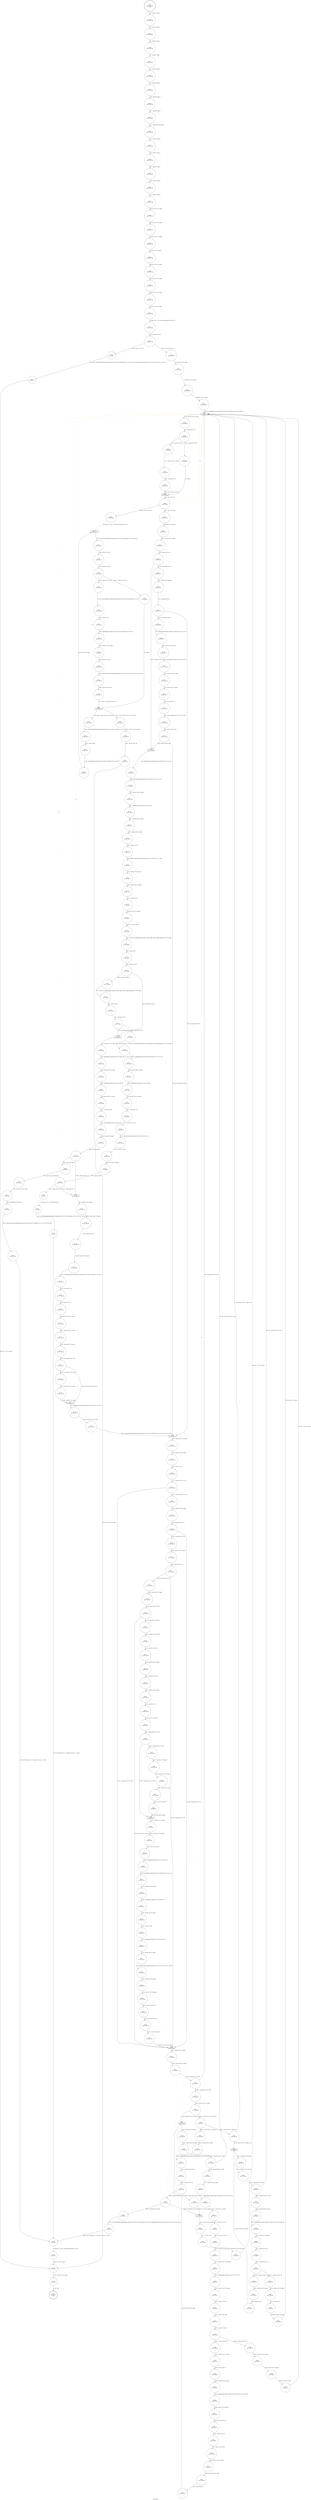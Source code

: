 digraph read_remote {
label="read_remote"
5635 [label="N5635\n(rp:0, ep:0)\nexit", shape="doublecircle"]
5636 [label="N5636\n(rp:267, ep:267)\nentry", shape="doublecircle"]
5636 -> 5638 [label="%4 = alloca i32, align 4"]
5638 [label="N5638\n(rp:266, ep:266)", shape="circle"]
5638 -> 5639 [label="%5 = alloca i32, align 4"]
5639 [label="N5639\n(rp:265, ep:265)", shape="circle"]
5639 -> 5640 [label="%6 = alloca i32, align 4"]
5640 [label="N5640\n(rp:264, ep:264)", shape="circle"]
5640 -> 5641 [label="%7 = alloca i8*, align 8"]
5641 [label="N5641\n(rp:263, ep:263)", shape="circle"]
5641 -> 5642 [label="%8 = alloca i64, align 8"]
5642 [label="N5642\n(rp:262, ep:262)", shape="circle"]
5642 -> 5643 [label="%9 = alloca i64, align 8"]
5643 [label="N5643\n(rp:261, ep:261)", shape="circle"]
5643 -> 5644 [label="%10 = alloca i64, align 8"]
5644 [label="N5644\n(rp:260, ep:260)", shape="circle"]
5644 -> 5645 [label="%11 = alloca i64, align 8"]
5645 [label="N5645\n(rp:259, ep:259)", shape="circle"]
5645 -> 5646 [label="%12 = alloca [2048 x i8], align 16"]
5646 [label="N5646\n(rp:258, ep:258)", shape="circle"]
5646 -> 5647 [label="%13 = alloca i32, align 4"]
5647 [label="N5647\n(rp:257, ep:257)", shape="circle"]
5647 -> 5648 [label="%14 = alloca i32, align 4"]
5648 [label="N5648\n(rp:256, ep:256)", shape="circle"]
5648 -> 5649 [label="%15 = alloca i32, align 4"]
5649 [label="N5649\n(rp:255, ep:255)", shape="circle"]
5649 -> 5650 [label="%16 = alloca i32, align 4"]
5650 [label="N5650\n(rp:254, ep:254)", shape="circle"]
5650 -> 5651 [label="%17 = alloca i32, align 4"]
5651 [label="N5651\n(rp:253, ep:253)", shape="circle"]
5651 -> 5653 [label="store i32 %0, i32* %5, align 4"]
5653 [label="N5653\n(rp:252, ep:252)", shape="circle"]
5653 -> 5655 [label="store i32 %1, i32* %6, align 4"]
5655 [label="N5655\n(rp:251, ep:251)", shape="circle"]
5655 -> 5658 [label="store i8* %2, i8** %7, align 8"]
5658 [label="N5658\n(rp:250, ep:250)", shape="circle"]
5658 -> 5664 [label="store i64 0, i64* %8, align 8"]
5664 [label="N5664\n(rp:249, ep:249)", shape="circle"]
5664 -> 5666 [label="store i32 0, i32* %13, align 4"]
5666 [label="N5666\n(rp:248, ep:248)", shape="circle"]
5666 -> 5668 [label="store i32 0, i32* %14, align 4"]
5668 [label="N5668\n(rp:247, ep:247)", shape="circle"]
5668 -> 5670 [label="store i32 0, i32* %15, align 4"]
5670 [label="N5670\n(rp:246, ep:246)", shape="circle"]
5670 -> 5672 [label="store i32 0, i32* %16, align 4"]
5672 [label="N5672\n(rp:245, ep:245)", shape="circle"]
5672 -> 5673 [label="do_timeout --@-- %18 = call i32 @do_timeout(i32 300, i32 1)", style="dashed", color="blue"]
5673 [label="N5673\n(rp:244, ep:244)", shape="circle"]
5673 -> 5674 [label="%19 = icmp ne i32 %18, 0"]
5674 [label="N5674\n(rp:243, ep:243)", shape="circle"]
5674 -> 5943 [label="[%19 = icmp ne i32 %18, 0]"]
5674 -> 5944 [label="[!(%19 = icmp ne i32 %18, 0)]"]
5676 [label="N5676\n(rp:3, ep:3)", shape="circle"]
5676 -> 5941 [label="store i32 -1, i32* %4, align 4"]
5679 [label="N5679\n(rp:241, ep:241)", shape="circle"]
5679 -> 5680 [label="store i64 0, i64* %9, align 8"]
5680 [label="N5680\n(rp:240, ep:240)", shape="circle"]
5680 -> 5681 [label="store i32 0, i32* %17, align 4"]
5681 [label="N5681\n(rp:239, ep:239)", shape="circle"]
5681 -> 5683 [label="store i8 0, i8* getelementptr inbounds ([200 x i8], [200 x i8]* @neterr, i64 0, i64 0), align 16"]
5683 [label="N5683\n(rp:238, ep:91)", shape="box"]
5683 -> 5684 [label="%24 = load i32, i32* %13, align 4"]
5683 -> 5683 [label="@", style="dashed", color="orange"]
5683 -> 5990 [label="@", style="dashed", color="orange"]
5683 -> 5690 [label="@", style="dashed", color="orange"]
5683 -> 5754 [label="@", style="dashed", color="orange"]
5683 -> 5739 [label="@", style="dashed", color="orange"]
5684 [label="N5684\n(rp:237, ep:90)", shape="circle"]
5684 -> 5685 [label="%25 = icmp ne i32 %24, 0"]
5685 [label="N5685\n(rp:236, ep:89)", shape="circle"]
5685 -> 5945 [label="[%25 = icmp ne i32 %24, 0]"]
5685 -> 5946 [label="[!(%25 = icmp ne i32 %24, 0)]"]
5687 [label="N5687\n(rp:233, ep:87)", shape="circle"]
5687 -> 5688 [label="%28 = icmp eq i32 %27, 0"]
5688 [label="N5688\n(rp:232, ep:85)", shape="circle"]
5688 -> 5689 [label="30 = [%28 = icmp eq i32 %27, 0]"]
5689 [label="N5689\n(rp:231, ep:84)", shape="box"]
5689 -> 5690 [label="%31 = xor i1 %30, true"]
5690 [label="N5690\n(rp:230, ep:83)", shape="circle"]
5690 -> 5949 [label="[%31 = xor i1 %30, true]"]
5690 -> 5950 [label="[!(%31 = xor i1 %30, true)]"]
5692 [label="N5692\n(rp:206, ep:112)", shape="circle"]
5692 -> 5693 [label="%33 = load i64, i64* %9, align 8"]
5693 [label="N5693\n(rp:205, ep:111)", shape="circle"]
5693 -> 5694 [label="%34 = icmp eq i64 %33, 0"]
5694 [label="N5694\n(rp:204, ep:110)", shape="circle"]
5694 -> 5952 [label="[!(%34 = icmp eq i64 %33, 0)]"]
5694 -> 5707 [label="[%34 = icmp eq i64 %33, 0]"]
5696 [label="N5696\n(rp:202, ep:175)", shape="circle"]
5696 -> 5697 [label="%37 = icmp ugt i64 %36, 0"]
5697 [label="N5697\n(rp:201, ep:173)", shape="circle"]
5697 -> 5953 [label="[%37 = icmp ugt i64 %36, 0]"]
5697 -> 5781 [label="[!(%37 = icmp ugt i64 %36, 0)]"]
5699 [label="N5699\n(rp:199, ep:121)", shape="circle"]
5699 -> 5700 [label="%40 = load i64, i64* %9, align 8"]
5700 [label="N5700\n(rp:198, ep:120)", shape="circle"]
5700 -> 5701 [label="%41 = getelementptr inbounds i8, i8* %39, i64 %40"]
5701 [label="N5701\n(rp:197, ep:119)", shape="circle"]
5701 -> 5702 [label="%42 = load i64, i64* %10, align 8"]
5702 [label="N5702\n(rp:196, ep:118)", shape="circle"]
5702 -> 5703 [label="%43 = load i64, i64* %9, align 8"]
5703 [label="N5703\n(rp:195, ep:117)", shape="circle"]
5703 -> 5704 [label="%44 = sub i64 %42, %43"]
5704 [label="N5704\n(rp:194, ep:116)", shape="circle"]
5704 -> 5705 [label="%45 = call i8* @memchr(i8* %41, i32 10, i64 %44)"]
5705 [label="N5705\n(rp:193, ep:115)", shape="circle"]
5705 -> 5706 [label="%46 = icmp eq i8* %45, null"]
5706 [label="N5706\n(rp:192, ep:114)", shape="circle"]
5706 -> 5707 [label="[%46 = icmp eq i8* %45, null]"]
5706 -> 5781 [label="[!(%46 = icmp eq i8* %45, null)]"]
5707 [label="N5707\n(rp:191, ep:82)", shape="box"]
5707 -> 5708 [label="%48 = getelementptr inbounds [2048 x i8], [2048 x i8]* %12, i32 0, i32 0"]
5708 [label="N5708\n(rp:190, ep:81)", shape="circle"]
5708 -> 5709 [label="%49 = getelementptr inbounds [2048 x i8], [2048 x i8]* %12, i32 0, i32 0"]
5709 [label="N5709\n(rp:189, ep:80)", shape="circle"]
5709 -> 5710 [label="%50 = load i64, i64* %9, align 8"]
5710 [label="N5710\n(rp:188, ep:79)", shape="circle"]
5710 -> 5711 [label="%51 = getelementptr inbounds i8, i8* %49, i64 %50"]
5711 [label="N5711\n(rp:187, ep:78)", shape="circle"]
5711 -> 5712 [label="%52 = load i64, i64* %10, align 8"]
5712 [label="N5712\n(rp:186, ep:77)", shape="circle"]
5712 -> 5713 [label="%53 = load i64, i64* %9, align 8"]
5713 [label="N5713\n(rp:185, ep:76)", shape="circle"]
5713 -> 5714 [label="%54 = sub i64 %52, %53"]
5714 [label="N5714\n(rp:184, ep:75)", shape="circle"]
5714 -> 5715 [label="call void @llvm.memmove.p0i8.p0i8.i64(i8* %48, i8* %51, i64 %54, i32 1, i1 false)"]
5715 [label="N5715\n(rp:183, ep:74)", shape="circle"]
5715 -> 5716 [label="%55 = load i64, i64* %9, align 8"]
5716 [label="N5716\n(rp:182, ep:73)", shape="circle"]
5716 -> 5717 [label="%56 = load i64, i64* %10, align 8"]
5717 [label="N5717\n(rp:181, ep:72)", shape="circle"]
5717 -> 5718 [label="%57 = sub i64 %56, %55"]
5718 [label="N5718\n(rp:180, ep:71)", shape="circle"]
5718 -> 5719 [label="store i64 %57, i64* %10, align 8"]
5719 [label="N5719\n(rp:179, ep:70)", shape="circle"]
5719 -> 5720 [label="store i64 0, i64* %9, align 8"]
5720 [label="N5720\n(rp:178, ep:69)", shape="circle"]
5720 -> 5721 [label="%58 = load i32, i32* getelementptr inbounds (%struct.config, %struct.config* @config, i32 0, i32 6), align 8"]
5721 [label="N5721\n(rp:177, ep:68)", shape="circle"]
5721 -> 5722 [label="%59 = and i32 %58, 4"]
5722 [label="N5722\n(rp:176, ep:67)", shape="circle"]
5722 -> 5723 [label="%60 = icmp ne i32 %59, 0"]
5723 [label="N5723\n(rp:175, ep:66)", shape="circle"]
5723 -> 5957 [label="[%60 = icmp ne i32 %59, 0]"]
5723 -> 5745 [label="[!(%60 = icmp ne i32 %59, 0)]"]
5725 [label="N5725\n(rp:173, ep:64)", shape="circle"]
5725 -> 5726 [label="%63 = and i32 %62, 8"]
5726 [label="N5726\n(rp:172, ep:63)", shape="circle"]
5726 -> 5727 [label="%64 = icmp eq i32 %63, 0"]
5727 [label="N5727\n(rp:171, ep:62)", shape="circle"]
5727 -> 5959 [label="[%64 = icmp eq i32 %63, 0]"]
5727 -> 5745 [label="[!(%64 = icmp eq i32 %63, 0)]"]
5729 [label="N5729\n(rp:154, ep:49)", shape="circle"]
5729 -> 5730 [label="%67 = getelementptr inbounds [2048 x i8], [2048 x i8]* %12, i32 0, i32 0"]
5730 [label="N5730\n(rp:153, ep:48)", shape="circle"]
5730 -> 5731 [label="%68 = load i64, i64* %10, align 8"]
5731 [label="N5731\n(rp:152, ep:47)", shape="circle"]
5731 -> 5732 [label="%69 = getelementptr inbounds i8, i8* %67, i64 %68"]
5732 [label="N5732\n(rp:151, ep:46)", shape="circle"]
5732 -> 5733 [label="%70 = load i64, i64* %10, align 8"]
5733 [label="N5733\n(rp:150, ep:45)", shape="circle"]
5733 -> 5734 [label="%71 = sub i64 2048, %70"]
5734 [label="N5734\n(rp:149, ep:44)", shape="circle"]
5734 -> 5735 [label="%72 = trunc i64 %71 to i32"]
5735 [label="N5735\n(rp:148, ep:43)", shape="circle"]
5735 -> 5736 [label="%73 = call i32 @SSL_read(%struct.ssl_st* %66, i8* %69, i32 %72)"]
5736 [label="N5736\n(rp:147, ep:42)", shape="circle"]
5736 -> 5737 [label="%74 = sext i32 %73 to i64"]
5737 [label="N5737\n(rp:146, ep:41)", shape="circle"]
5737 -> 5738 [label="store i64 %74, i64* %8, align 8"]
5738 [label="N5738\n(rp:145, ep:40)", shape="circle"]
5738 -> 5739 [label="%75 = icmp eq i64 %74, -1"]
5739 [label="N5739\n(rp:144, ep:39)", shape="circle"]
5739 -> 5961 [label="[%75 = icmp eq i64 %74, -1]"]
5739 -> 5762 [label="[!(%75 = icmp eq i64 %74, -1)]"]
5741 [label="N5741\n(rp:8, ep:8)", shape="circle"]
5741 -> 5742 [label="%78 = call i8* @strncpy(i8* getelementptr inbounds ([200 x i8], [200 x i8]* @neterr, i32 0, i32 0), i8* %77, i64 200)"]
5742 [label="N5742\n(rp:7, ep:7)", shape="circle"]
5742 -> 5938 [label="%79 = call i32 bitcast (i32 (...)* @assert to i32 (i32, ...)*)(i32 0)"]
5745 [label="N5745\n(rp:170, ep:61)", shape="box"]
5745 -> 5746 [label="%82 = load i32, i32* %5, align 4"]
5746 [label="N5746\n(rp:169, ep:60)", shape="circle"]
5746 -> 5747 [label="%83 = getelementptr inbounds [2048 x i8], [2048 x i8]* %12, i32 0, i32 0"]
5747 [label="N5747\n(rp:168, ep:59)", shape="circle"]
5747 -> 5748 [label="%84 = load i64, i64* %10, align 8"]
5748 [label="N5748\n(rp:167, ep:58)", shape="circle"]
5748 -> 5749 [label="%85 = getelementptr inbounds i8, i8* %83, i64 %84"]
5749 [label="N5749\n(rp:166, ep:57)", shape="circle"]
5749 -> 5750 [label="%86 = load i64, i64* %10, align 8"]
5750 [label="N5750\n(rp:165, ep:56)", shape="circle"]
5750 -> 5751 [label="%87 = sub i64 2048, %86"]
5751 [label="N5751\n(rp:164, ep:55)", shape="circle"]
5751 -> 5752 [label="%88 = call i64 @read(i32 %82, i8* %85, i64 %87)"]
5752 [label="N5752\n(rp:163, ep:54)", shape="circle"]
5752 -> 5753 [label="store i64 %88, i64* %8, align 8"]
5753 [label="N5753\n(rp:162, ep:53)", shape="circle"]
5753 -> 5754 [label="%89 = icmp eq i64 %88, -1"]
5754 [label="N5754\n(rp:161, ep:52)", shape="circle"]
5754 -> 5963 [label="[%89 = icmp eq i64 %88, -1]"]
5754 -> 5762 [label="[!(%89 = icmp eq i64 %88, -1)]"]
5756 [label="N5756\n(rp:159, ep:15)", shape="circle"]
5756 -> 5757 [label="%92 = load i32, i32* %91, align 4"]
5757 [label="N5757\n(rp:158, ep:14)", shape="circle"]
5757 -> 5758 [label="%93 = call i8* @strerror(i32 %92)"]
5758 [label="N5758\n(rp:157, ep:13)", shape="circle"]
5758 -> 5759 [label="%94 = call i8* @strncpy(i8* getelementptr inbounds ([200 x i8], [200 x i8]* @neterr, i32 0, i32 0), i8* %93, i64 200)"]
5759 [label="N5759\n(rp:156, ep:12)", shape="circle"]
5759 -> 5938 [label="%95 = call i32 bitcast (i32 (...)* @assert to i32 (i32, ...)*)(i32 0)"]
5762 [label="N5762\n(rp:143, ep:192)", shape="box"]
5762 -> 5763 [label="%98 = load i64, i64* %8, align 8"]
5763 [label="N5763\n(rp:142, ep:191)", shape="circle"]
5763 -> 5764 [label="%99 = load i64, i64* %10, align 8"]
5764 [label="N5764\n(rp:141, ep:190)", shape="circle"]
5764 -> 5765 [label="%100 = add i64 %99, %98"]
5765 [label="N5765\n(rp:140, ep:189)", shape="circle"]
5765 -> 5766 [label="store i64 %100, i64* %10, align 8"]
5766 [label="N5766\n(rp:139, ep:188)", shape="circle"]
5766 -> 5767 [label="%101 = call i64 @strlen(i8* getelementptr inbounds ([200 x i8], [200 x i8]* @neterr, i32 0, i32 0))"]
5767 [label="N5767\n(rp:138, ep:187)", shape="circle"]
5767 -> 5768 [label="%102 = sub i64 200, %101"]
5768 [label="N5768\n(rp:137, ep:186)", shape="circle"]
5768 -> 5769 [label="%103 = sub i64 %102, 1"]
5769 [label="N5769\n(rp:136, ep:185)", shape="circle"]
5769 -> 5770 [label="store i64 %103, i64* %11, align 8"]
5770 [label="N5770\n(rp:135, ep:184)", shape="circle"]
5770 -> 5771 [label="%104 = load i64, i64* %11, align 8"]
5771 [label="N5771\n(rp:134, ep:183)", shape="circle"]
5771 -> 5772 [label="%105 = load i64, i64* %10, align 8"]
5772 [label="N5772\n(rp:133, ep:182)", shape="circle"]
5772 -> 5773 [label="%106 = icmp ugt i64 %104, %105"]
5773 [label="N5773\n(rp:132, ep:181)", shape="circle"]
5773 -> 5965 [label="[%106 = icmp ugt i64 %104, %105]"]
5773 -> 5777 [label="[!(%106 = icmp ugt i64 %104, %105)]"]
5775 [label="N5775\n(rp:130, ep:179)", shape="circle"]
5775 -> 5777 [label="store i64 %108, i64* %11, align 8"]
5777 [label="N5777\n(rp:129, ep:178)", shape="box"]
5777 -> 5778 [label="%110 = getelementptr inbounds [2048 x i8], [2048 x i8]* %12, i32 0, i32 0"]
5778 [label="N5778\n(rp:128, ep:176)", shape="circle"]
5778 -> 5779 [label="%111 = load i64, i64* %11, align 8"]
5779 [label="N5779\n(rp:127, ep:174)", shape="circle"]
5779 -> 5781 [label="%112 = call i8* @strncat(i8* getelementptr inbounds ([200 x i8], [200 x i8]* @neterr, i32 0, i32 0), i8* %110, i64 %111)"]
5781 [label="N5781\n(rp:126, ep:172)", shape="box"]
5781 -> 5782 [label="%114 = load i32, i32* %16, align 4"]
5782 [label="N5782\n(rp:125, ep:171)", shape="circle"]
5782 -> 5783 [label="%115 = load i32, i32* %6, align 4"]
5783 [label="N5783\n(rp:124, ep:170)", shape="circle"]
5783 -> 5784 [label="%116 = sub i32 %115, 1"]
5784 [label="N5784\n(rp:123, ep:169)", shape="circle"]
5784 -> 5785 [label="%117 = icmp sle i32 %114, %116"]
5785 [label="N5785\n(rp:122, ep:168)", shape="circle"]
5785 -> 5967 [label="[%117 = icmp sle i32 %114, %116]"]
5785 -> 5829 [label="[!(%117 = icmp sle i32 %114, %116)]"]
5787 [label="N5787\n(rp:120, ep:166)", shape="circle"]
5787 -> 5788 [label="%120 = icmp sgt i64 %119, 0"]
5788 [label="N5788\n(rp:119, ep:165)", shape="circle"]
5788 -> 5969 [label="[%120 = icmp sgt i64 %119, 0]"]
5788 -> 5829 [label="[!(%120 = icmp sgt i64 %119, 0)]"]
5790 [label="N5790\n(rp:117, ep:163)", shape="circle"]
5790 -> 5791 [label="%123 = icmp sgt i32 %122, 0"]
5791 [label="N5791\n(rp:116, ep:162)", shape="circle"]
5791 -> 5971 [label="[%123 = icmp sgt i32 %122, 0]"]
5791 -> 5829 [label="[!(%123 = icmp sgt i32 %122, 0)]"]
5793 [label="N5793\n(rp:114, ep:160)", shape="circle"]
5793 -> 5794 [label="%126 = icmp ne i8* %125, null"]
5794 [label="N5794\n(rp:113, ep:159)", shape="circle"]
5794 -> 5973 [label="[%126 = icmp ne i8* %125, null]"]
5794 -> 5829 [label="[!(%126 = icmp ne i8* %125, null)]"]
5796 [label="N5796\n(rp:111, ep:157)", shape="circle"]
5796 -> 5797 [label="%129 = sext i32 %128 to i64"]
5797 [label="N5797\n(rp:110, ep:156)", shape="circle"]
5797 -> 5798 [label="%130 = load i64, i64* %8, align 8"]
5798 [label="N5798\n(rp:109, ep:155)", shape="circle"]
5798 -> 5799 [label="%131 = add i64 %129, %130"]
5799 [label="N5799\n(rp:108, ep:154)", shape="circle"]
5799 -> 5800 [label="%132 = load i32, i32* %6, align 4"]
5800 [label="N5800\n(rp:107, ep:153)", shape="circle"]
5800 -> 5801 [label="%133 = sub i32 %132, 1"]
5801 [label="N5801\n(rp:106, ep:152)", shape="circle"]
5801 -> 5802 [label="%134 = sext i32 %133 to i64"]
5802 [label="N5802\n(rp:105, ep:151)", shape="circle"]
5802 -> 5803 [label="%135 = icmp sgt i64 %131, %134"]
5803 [label="N5803\n(rp:104, ep:150)", shape="circle"]
5803 -> 5975 [label="[%135 = icmp sgt i64 %131, %134]"]
5803 -> 5810 [label="[!(%135 = icmp sgt i64 %131, %134)]"]
5805 [label="N5805\n(rp:102, ep:148)", shape="circle"]
5805 -> 5806 [label="%138 = load i32, i32* %16, align 4"]
5806 [label="N5806\n(rp:101, ep:147)", shape="circle"]
5806 -> 5807 [label="%139 = sub i32 %137, %138"]
5807 [label="N5807\n(rp:100, ep:146)", shape="circle"]
5807 -> 5808 [label="%140 = sext i32 %139 to i64"]
5808 [label="N5808\n(rp:99, ep:145)", shape="circle"]
5808 -> 5810 [label="store i64 %140, i64* %8, align 8"]
5810 [label="N5810\n(rp:98, ep:144)", shape="box"]
5810 -> 5811 [label="%142 = load i8*, i8** %7, align 8"]
5811 [label="N5811\n(rp:97, ep:143)", shape="circle"]
5811 -> 5812 [label="%143 = load i32, i32* %16, align 4"]
5812 [label="N5812\n(rp:96, ep:142)", shape="circle"]
5812 -> 5813 [label="%144 = sext i32 %143 to i64"]
5813 [label="N5813\n(rp:95, ep:141)", shape="circle"]
5813 -> 5814 [label="%145 = getelementptr inbounds i8, i8* %142, i64 %144"]
5814 [label="N5814\n(rp:94, ep:140)", shape="circle"]
5814 -> 5815 [label="%146 = getelementptr inbounds [2048 x i8], [2048 x i8]* %12, i32 0, i32 0"]
5815 [label="N5815\n(rp:93, ep:139)", shape="circle"]
5815 -> 5816 [label="%147 = load i64, i64* %10, align 8"]
5816 [label="N5816\n(rp:92, ep:138)", shape="circle"]
5816 -> 5817 [label="%148 = getelementptr inbounds i8, i8* %146, i64 %147"]
5817 [label="N5817\n(rp:91, ep:137)", shape="circle"]
5817 -> 5818 [label="%149 = load i64, i64* %8, align 8"]
5818 [label="N5818\n(rp:90, ep:136)", shape="circle"]
5818 -> 5819 [label="%150 = sub i64 0, %149"]
5819 [label="N5819\n(rp:89, ep:135)", shape="circle"]
5819 -> 5820 [label="%151 = getelementptr inbounds i8, i8* %148, i64 %150"]
5820 [label="N5820\n(rp:88, ep:134)", shape="circle"]
5820 -> 5821 [label="%152 = load i64, i64* %8, align 8"]
5821 [label="N5821\n(rp:87, ep:133)", shape="circle"]
5821 -> 5822 [label="call void @llvm.memcpy.p0i8.p0i8.i64(i8* %145, i8* %151, i64 %152, i32 1, i1 false)"]
5822 [label="N5822\n(rp:86, ep:132)", shape="circle"]
5822 -> 5823 [label="%153 = load i64, i64* %8, align 8"]
5823 [label="N5823\n(rp:85, ep:131)", shape="circle"]
5823 -> 5824 [label="%154 = load i32, i32* %16, align 4"]
5824 [label="N5824\n(rp:84, ep:130)", shape="circle"]
5824 -> 5825 [label="%155 = sext i32 %154 to i64"]
5825 [label="N5825\n(rp:83, ep:129)", shape="circle"]
5825 -> 5826 [label="%156 = add i64 %155, %153"]
5826 [label="N5826\n(rp:82, ep:128)", shape="circle"]
5826 -> 5827 [label="%157 = trunc i64 %156 to i32"]
5827 [label="N5827\n(rp:81, ep:127)", shape="circle"]
5827 -> 5829 [label="store i32 %157, i32* %16, align 4"]
5829 [label="N5829\n(rp:80, ep:126)", shape="box"]
5829 -> 5830 [label="%159 = load i64, i64* %9, align 8"]
5830 [label="N5830\n(rp:79, ep:125)", shape="circle"]
5830 -> 5831 [label="%160 = load i64, i64* %10, align 8"]
5831 [label="N5831\n(rp:78, ep:124)", shape="circle"]
5831 -> 5832 [label="%161 = icmp eq i64 %159, %160"]
5832 [label="N5832\n(rp:77, ep:123)", shape="circle"]
5832 -> 5978 [label="[!(%161 = icmp eq i64 %159, %160)]"]
5832 -> 5683 [label="[%161 = icmp eq i64 %159, %160]"]
5835 [label="N5835\n(rp:75, ep:228)", shape="circle"]
5835 -> 5980 [label="[%164 = load i32, i32* %17, align 4!=0]"]
5835 -> 5837 [label="[%164 = load i32, i32* %17, align 4==0]"]
5837 [label="N5837\n(rp:74, ep:196)", shape="box"]
5837 -> 5838 [label="%167 = load i64, i64* %9, align 8"]
5838 [label="N5838\n(rp:73, ep:195)", shape="circle"]
5838 -> 5839 [label="%168 = load i64, i64* %10, align 8"]
5839 [label="N5839\n(rp:72, ep:194)", shape="circle"]
5839 -> 5840 [label="%169 = icmp ult i64 %167, %168"]
5840 [label="N5840\n(rp:71, ep:193)", shape="circle"]
5840 -> 5985 [label="[%169 = icmp ult i64 %167, %168]"]
5840 -> 5683 [label="[!(%169 = icmp ult i64 %167, %168)]"]
5842 [label="N5842\n(rp:69, ep:220)", shape="circle"]
5842 -> 5843 [label="%172 = getelementptr inbounds [2048 x i8], [2048 x i8]* %12, i64 0, i64 %171"]
5843 [label="N5843\n(rp:68, ep:219)", shape="circle"]
5843 -> 5844 [label="%173 = load i8, i8* %172, align 1"]
5844 [label="N5844\n(rp:67, ep:218)", shape="circle"]
5844 -> 5845 [label="%174 = sext i8 %173 to i32"]
5845 [label="N5845\n(rp:66, ep:217)", shape="circle"]
5845 -> 5846 [label="%175 = sext i32 %174 to i64"]
5846 [label="N5846\n(rp:65, ep:216)", shape="circle"]
5846 -> 5847 [label="%176 = call i16** @__ctype_b_loc()"]
5847 [label="N5847\n(rp:64, ep:215)", shape="circle"]
5847 -> 5848 [label="%177 = load i16*, i16** %176, align 8"]
5848 [label="N5848\n(rp:63, ep:214)", shape="circle"]
5848 -> 5849 [label="%178 = getelementptr inbounds i16, i16* %177, i64 %175"]
5849 [label="N5849\n(rp:62, ep:213)", shape="circle"]
5849 -> 5850 [label="%179 = load i16, i16* %178, align 2"]
5850 [label="N5850\n(rp:61, ep:212)", shape="circle"]
5850 -> 5851 [label="%180 = zext i16 %179 to i32"]
5851 [label="N5851\n(rp:60, ep:211)", shape="circle"]
5851 -> 5852 [label="%181 = and i32 %180, 2048"]
5852 [label="N5852\n(rp:59, ep:210)", shape="circle"]
5852 -> 5853 [label="%182 = icmp ne i32 %181, 0"]
5853 [label="N5853\n(rp:58, ep:209)", shape="circle"]
5853 -> 5987 [label="[%182 = icmp ne i32 %181, 0]"]
5853 -> 5988 [label="[!(%182 = icmp ne i32 %181, 0)]"]
5855 [label="N5855\n(rp:52, ep:207)", shape="circle"]
5855 -> 5856 [label="%185 = mul i32 %184, 10"]
5856 [label="N5856\n(rp:51, ep:206)", shape="circle"]
5856 -> 5857 [label="%186 = load i64, i64* %9, align 8"]
5857 [label="N5857\n(rp:50, ep:205)", shape="circle"]
5857 -> 5858 [label="%187 = getelementptr inbounds [2048 x i8], [2048 x i8]* %12, i64 0, i64 %186"]
5858 [label="N5858\n(rp:49, ep:204)", shape="circle"]
5858 -> 5859 [label="%188 = load i8, i8* %187, align 1"]
5859 [label="N5859\n(rp:48, ep:203)", shape="circle"]
5859 -> 5860 [label="%189 = sext i8 %188 to i32"]
5860 [label="N5860\n(rp:47, ep:202)", shape="circle"]
5860 -> 5861 [label="%190 = sub i32 %189, 48"]
5861 [label="N5861\n(rp:46, ep:201)", shape="circle"]
5861 -> 5862 [label="%191 = add i32 %185, %190"]
5862 [label="N5862\n(rp:45, ep:200)", shape="circle"]
5862 -> 5870 [label="store i32 %191, i32* %15, align 4"]
5865 [label="N5865\n(rp:56, ep:98)", shape="circle"]
5865 -> 5866 [label="store i32 %193, i32* %14, align 4"]
5866 [label="N5866\n(rp:55, ep:95)", shape="circle"]
5866 -> 5867 [label="store i32 0, i32* %15, align 4"]
5867 [label="N5867\n(rp:54, ep:92)", shape="circle"]
5867 -> 5683 [label="store i32 1, i32* %17, align 4"]
5870 [label="N5870\n(rp:44, ep:199)", shape="circle"]
5870 -> 5871 [label="%196 = load i64, i64* %9, align 8"]
5871 [label="N5871\n(rp:43, ep:198)", shape="circle"]
5871 -> 5872 [label="%197 = add i64 %196, 1"]
5872 [label="N5872\n(rp:42, ep:197)", shape="circle"]
5872 -> 5837 [label="store i64 %197, i64* %9, align 8"]
5876 [label="N5876\n(rp:21, ep:108)", shape="circle"]
5876 -> 5877 [label="%201 = getelementptr inbounds [2048 x i8], [2048 x i8]* %12, i64 0, i64 %200"]
5877 [label="N5877\n(rp:20, ep:107)", shape="circle"]
5877 -> 5878 [label="%202 = load i8, i8* %201, align 1"]
5878 [label="N5878\n(rp:19, ep:106)", shape="circle"]
5878 -> 5879 [label="%203 = sext i8 %202 to i32"]
5879 [label="N5879\n(rp:18, ep:105)", shape="circle"]
5879 -> 5989 [label="[%203 = sext i8 %202 to i32==32]"]
5879 -> 5990 [label="[%203 = sext i8 %202 to i32!=32]"]
5884 [label="N5884\n(rp:15, ep:10)", shape="circle"]
5884 -> 5938 [label="%208 = call i32 bitcast (i32 (...)* @assert to i32 (i32, ...)*)(i32 0)"]
5886 [label="N5886\n(rp:13, ep:102)", shape="box"]
5886 -> 5887 [label="%210 = load i64, i64* %9, align 8"]
5887 [label="N5887\n(rp:12, ep:99)", shape="circle"]
5887 -> 5888 [label="%211 = add i64 %210, 1"]
5888 [label="N5888\n(rp:11, ep:96)", shape="circle"]
5888 -> 5889 [label="store i64 %211, i64* %9, align 8"]
5889 [label="N5889\n(rp:10, ep:93)", shape="circle"]
5889 -> 5683 [label="store i32 2, i32* %17, align 4"]
5892 [label="N5892\n(rp:39, ep:225)", shape="box"]
5892 -> 5893 [label="%214 = load i64, i64* %9, align 8"]
5893 [label="N5893\n(rp:38, ep:224)", shape="circle"]
5893 -> 5894 [label="%215 = load i64, i64* %10, align 8"]
5894 [label="N5894\n(rp:37, ep:223)", shape="circle"]
5894 -> 5895 [label="%216 = icmp ult i64 %214, %215"]
5895 [label="N5895\n(rp:36, ep:222)", shape="circle"]
5895 -> 5993 [label="[%216 = icmp ult i64 %214, %215]"]
5895 -> 5683 [label="[!(%216 = icmp ult i64 %214, %215)]"]
5897 [label="N5897\n(rp:34, ep:237)", shape="circle"]
5897 -> 5898 [label="%219 = getelementptr inbounds [2048 x i8], [2048 x i8]* %12, i64 0, i64 %218"]
5898 [label="N5898\n(rp:33, ep:236)", shape="circle"]
5898 -> 5899 [label="%220 = load i8, i8* %219, align 1"]
5899 [label="N5899\n(rp:32, ep:235)", shape="circle"]
5899 -> 5900 [label="%221 = sext i8 %220 to i32"]
5900 [label="N5900\n(rp:31, ep:234)", shape="circle"]
5900 -> 5901 [label="%222 = icmp eq i32 %221, 10"]
5901 [label="N5901\n(rp:30, ep:233)", shape="circle"]
5901 -> 5995 [label="[%222 = icmp eq i32 %221, 10]"]
5901 -> 5996 [label="[!(%222 = icmp eq i32 %221, 10)]"]
5903 [label="N5903\n(rp:25, ep:100)", shape="circle"]
5903 -> 5904 [label="%225 = add i64 %224, 1"]
5904 [label="N5904\n(rp:24, ep:97)", shape="circle"]
5904 -> 5905 [label="store i64 %225, i64* %9, align 8"]
5905 [label="N5905\n(rp:23, ep:94)", shape="circle"]
5905 -> 5683 [label="store i32 0, i32* %17, align 4"]
5909 [label="N5909\n(rp:28, ep:231)", shape="circle"]
5909 -> 5910 [label="%229 = add i64 %228, 1"]
5910 [label="N5910\n(rp:27, ep:229)", shape="circle"]
5910 -> 5892 [label="store i64 %229, i64* %9, align 8"]
5916 [label="N5916\n(rp:228, ep:33)", shape="box"]
5916 -> 5917 [label="%235 = load i8, i8* getelementptr inbounds ([200 x i8], [200 x i8]* @neterr, i64 0, i64 0), align 16"]
5916 -> 5916 [label="@", style="dashed", color="orange"]
5916 -> 5928 [label="@", style="dashed", color="orange"]
5917 [label="N5917\n(rp:227, ep:32)", shape="circle"]
5917 -> 5918 [label="%236 = sext i8 %235 to i32"]
5918 [label="N5918\n(rp:226, ep:31)", shape="circle"]
5918 -> 5919 [label="%237 = icmp ne i32 %236, 0"]
5919 [label="N5919\n(rp:225, ep:30)", shape="circle"]
5919 -> 5997 [label="[%237 = icmp ne i32 %236, 0]"]
5919 -> 5998 [label="[!(%237 = icmp ne i32 %236, 0)]"]
5921 [label="N5921\n(rp:222, ep:28)", shape="circle"]
5921 -> 5922 [label="%240 = sub i64 %239, 1"]
5922 [label="N5922\n(rp:221, ep:27)", shape="circle"]
5922 -> 5923 [label="%241 = getelementptr inbounds [200 x i8], [200 x i8]* @neterr, i64 0, i64 %240"]
5923 [label="N5923\n(rp:220, ep:26)", shape="circle"]
5923 -> 5924 [label="%242 = load i8, i8* %241, align 1"]
5924 [label="N5924\n(rp:219, ep:25)", shape="circle"]
5924 -> 5925 [label="%243 = sext i8 %242 to i32"]
5925 [label="N5925\n(rp:218, ep:24)", shape="circle"]
5925 -> 5926 [label="%244 = call i8* @strchr(i8* getelementptr inbounds ([3 x i8], [3 x i8]* @.str.1.94, i32 0, i32 0), i32 %243)"]
5926 [label="N5926\n(rp:217, ep:23)", shape="circle"]
5926 -> 5927 [label="%245 = icmp ne i8* %244, null"]
5927 [label="N5927\n(rp:216, ep:21)", shape="circle"]
5927 -> 5928 [label="247 = [%245 = icmp ne i8* %244, null]"]
5928 [label="N5928\n(rp:215, ep:20)", shape="box"]
5928 -> 6001 [label="[%247 = phi i1 [ false, %234 ], [ %245, %238 ]]"]
5928 -> 6002 [label="[!(%247 = phi i1 [ false, %234 ], [ %245, %238 ])]"]
5930 [label="N5930\n(rp:210, ep:36)", shape="circle"]
5930 -> 5931 [label="%250 = sub i64 %249, 1"]
5931 [label="N5931\n(rp:209, ep:35)", shape="circle"]
5931 -> 5932 [label="%251 = getelementptr inbounds [200 x i8], [200 x i8]* @neterr, i64 0, i64 %250"]
5932 [label="N5932\n(rp:208, ep:34)", shape="circle"]
5932 -> 5916 [label="store i8 0, i8* %251, align 1"]
5935 [label="N5935\n(rp:213, ep:18)", shape="circle"]
5935 -> 5936 [label="%254 = sdiv i32 %253, 100"]
5936 [label="N5936\n(rp:212, ep:17)", shape="circle"]
5936 -> 5941 [label="store i32 %254, i32* %4, align 4"]
5938 [label="N5938\n(rp:6, ep:6)", shape="circle"]
5938 -> 5939 [label="do_timeout --@-- %256 = call i32 @do_timeout(i32 0, i32 0)", style="dashed", color="blue"]
5939 [label="N5939\n(rp:5, ep:5)", shape="circle"]
5939 -> 5941 [label="store i32 -1, i32* %4, align 4"]
5941 [label="N5941\n(rp:2, ep:2)", shape="circle"]
5941 -> 5942 [label="%258 = load i32, i32* %4, align 4"]
5942 [label="N5942\n(rp:1, ep:1)", shape="circle"]
5942 -> 5635 [label="ret i32 %258"]
5943 [label="N5943\n(rp:4, ep:4)", shape="circle"]
5943 -> 5676 [label="%21 = call i32 @snprintf(i8* getelementptr inbounds ([200 x i8], [200 x i8]* @neterr, i32 0, i32 0), i64 200, i8* getelementptr inbounds ([16 x i8], [16 x i8]* @.str.2.95, i32 0, i32 0))"]
5944 [label="N5944\n(rp:242, ep:242)", shape="circle"]
5944 -> 5679 [label="store i64 0, i64* %10, align 8"]
5945 [label="N5945\n(rp:234, ep:88)", shape="circle"]
5945 -> 5687 [label="%27 = load i32, i32* %17, align 4"]
5946 [label="N5946\n(rp:235, ep:86)", shape="circle"]
5946 -> 5689 [label="30 = [false]"]
5949 [label="N5949\n(rp:207, ep:113)", shape="circle"]
5949 -> 5692 [label="store i64 0, i64* %8, align 8"]
5950 [label="N5950\n(rp:229, ep:38)", shape="circle"]
5950 -> 5916 [label="do_timeout --@-- %233 = call i32 @do_timeout(i32 0, i32 0)", style="dashed", color="blue"]
5952 [label="N5952\n(rp:203, ep:177)", shape="circle"]
5952 -> 5696 [label="%36 = load i64, i64* %9, align 8"]
5953 [label="N5953\n(rp:200, ep:122)", shape="circle"]
5953 -> 5699 [label="%39 = getelementptr inbounds [2048 x i8], [2048 x i8]* %12, i32 0, i32 0"]
5957 [label="N5957\n(rp:174, ep:65)", shape="circle"]
5957 -> 5725 [label="%62 = load i32, i32* getelementptr inbounds (%struct.config, %struct.config* @config, i32 0, i32 6), align 8"]
5959 [label="N5959\n(rp:155, ep:50)", shape="circle"]
5959 -> 5729 [label="%66 = load %struct.ssl_st*, %struct.ssl_st** getelementptr inbounds (%struct.config, %struct.config* @config, i32 0, i32 10), align 8"]
5961 [label="N5961\n(rp:9, ep:9)", shape="circle"]
5961 -> 5741 [label="ssl_errstr --@-- %77 = call i8* @ssl_errstr()", style="dashed", color="blue"]
5963 [label="N5963\n(rp:160, ep:16)", shape="circle"]
5963 -> 5756 [label="%91 = call i32* @__errno_location()"]
5965 [label="N5965\n(rp:131, ep:180)", shape="circle"]
5965 -> 5775 [label="%108 = load i64, i64* %10, align 8"]
5967 [label="N5967\n(rp:121, ep:167)", shape="circle"]
5967 -> 5787 [label="%119 = load i64, i64* %8, align 8"]
5969 [label="N5969\n(rp:118, ep:164)", shape="circle"]
5969 -> 5790 [label="%122 = load i32, i32* %6, align 4"]
5971 [label="N5971\n(rp:115, ep:161)", shape="circle"]
5971 -> 5793 [label="%125 = load i8*, i8** %7, align 8"]
5973 [label="N5973\n(rp:112, ep:158)", shape="circle"]
5973 -> 5796 [label="%128 = load i32, i32* %16, align 4"]
5975 [label="N5975\n(rp:103, ep:149)", shape="circle"]
5975 -> 5805 [label="%137 = load i32, i32* %6, align 4"]
5978 [label="N5978\n(rp:76, ep:230)", shape="circle"]
5978 -> 5835 [label="%164 = load i32, i32* %17, align 4"]
5980 [label="N5980\n(rp:41, ep:227)", shape="circle"]
5980 -> 5981 [label="[%164 = load i32, i32* %17, align 4==1]"]
5980 -> 5982 [label="[%164 = load i32, i32* %17, align 4!=1]"]
5981 [label="N5981\n(rp:22, ep:109)", shape="circle"]
5981 -> 5876 [label="%200 = load i64, i64* %9, align 8"]
5982 [label="N5982\n(rp:40, ep:226)", shape="circle"]
5982 -> 5892 [label="[%164 = load i32, i32* %17, align 4==2]"]
5982 -> 5683 [label="[%164 = load i32, i32* %17, align 4!=2]"]
5985 [label="N5985\n(rp:70, ep:221)", shape="circle"]
5985 -> 5842 [label="%171 = load i64, i64* %9, align 8"]
5987 [label="N5987\n(rp:53, ep:208)", shape="circle"]
5987 -> 5855 [label="%184 = load i32, i32* %15, align 4"]
5988 [label="N5988\n(rp:57, ep:101)", shape="circle"]
5988 -> 5865 [label="%193 = load i32, i32* %15, align 4"]
5989 [label="N5989\n(rp:14, ep:104)", shape="circle"]
5989 -> 5886 [label="store i32 1, i32* %13, align 4"]
5990 [label="N5990\n(rp:17, ep:51)", shape="circle"]
5990 -> 5992 [label="[%203 = sext i8 %202 to i32!=45]"]
5990 -> 5886 [label="[%203 = sext i8 %202 to i32==45]"]
5992 [label="N5992\n(rp:16, ep:11)", shape="circle"]
5992 -> 5884 [label="%207 = call i8* @strcpy(i8* getelementptr inbounds ([200 x i8], [200 x i8]* @neterr, i32 0, i32 0), i8* getelementptr inbounds ([36 x i8], [36 x i8]* @.str.3.96, i32 0, i32 0))"]
5993 [label="N5993\n(rp:35, ep:238)", shape="circle"]
5993 -> 5897 [label="%218 = load i64, i64* %9, align 8"]
5995 [label="N5995\n(rp:26, ep:103)", shape="circle"]
5995 -> 5903 [label="%224 = load i64, i64* %9, align 8"]
5996 [label="N5996\n(rp:29, ep:232)", shape="circle"]
5996 -> 5909 [label="%228 = load i64, i64* %9, align 8"]
5997 [label="N5997\n(rp:223, ep:29)", shape="circle"]
5997 -> 5921 [label="%239 = call i64 @strlen(i8* getelementptr inbounds ([200 x i8], [200 x i8]* @neterr, i32 0, i32 0))"]
5998 [label="N5998\n(rp:224, ep:22)", shape="circle"]
5998 -> 5928 [label="247 = [false]"]
6001 [label="N6001\n(rp:211, ep:37)", shape="circle"]
6001 -> 5930 [label="%249 = call i64 @strlen(i8* getelementptr inbounds ([200 x i8], [200 x i8]* @neterr, i32 0, i32 0))"]
6002 [label="N6002\n(rp:214, ep:19)", shape="circle"]
6002 -> 5935 [label="%253 = load i32, i32* %14, align 4"]
}
